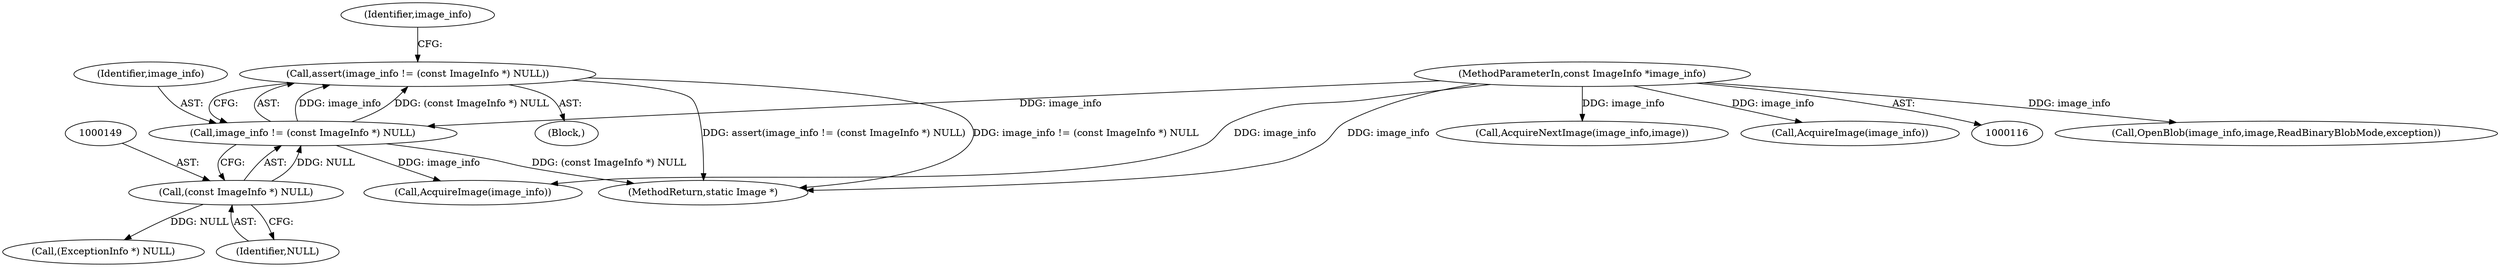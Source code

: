 digraph "0_ImageMagick_f6e9d0d9955e85bdd7540b251cd50d598dacc5e6_20@API" {
"1000145" [label="(Call,assert(image_info != (const ImageInfo *) NULL))"];
"1000146" [label="(Call,image_info != (const ImageInfo *) NULL)"];
"1000117" [label="(MethodParameterIn,const ImageInfo *image_info)"];
"1000148" [label="(Call,(const ImageInfo *) NULL)"];
"1000190" [label="(Call,OpenBlob(image_info,image,ReadBinaryBlobMode,exception))"];
"1000117" [label="(MethodParameterIn,const ImageInfo *image_info)"];
"1001554" [label="(MethodReturn,static Image *)"];
"1000154" [label="(Identifier,image_info)"];
"1000825" [label="(Call,AcquireNextImage(image_info,image))"];
"1000175" [label="(Call,(ExceptionInfo *) NULL)"];
"1000119" [label="(Block,)"];
"1000146" [label="(Call,image_info != (const ImageInfo *) NULL)"];
"1000147" [label="(Identifier,image_info)"];
"1000150" [label="(Identifier,NULL)"];
"1000145" [label="(Call,assert(image_info != (const ImageInfo *) NULL))"];
"1000346" [label="(Call,AcquireImage(image_info))"];
"1000186" [label="(Call,AcquireImage(image_info))"];
"1000148" [label="(Call,(const ImageInfo *) NULL)"];
"1000145" -> "1000119"  [label="AST: "];
"1000145" -> "1000146"  [label="CFG: "];
"1000146" -> "1000145"  [label="AST: "];
"1000154" -> "1000145"  [label="CFG: "];
"1000145" -> "1001554"  [label="DDG: assert(image_info != (const ImageInfo *) NULL)"];
"1000145" -> "1001554"  [label="DDG: image_info != (const ImageInfo *) NULL"];
"1000146" -> "1000145"  [label="DDG: image_info"];
"1000146" -> "1000145"  [label="DDG: (const ImageInfo *) NULL"];
"1000146" -> "1000148"  [label="CFG: "];
"1000147" -> "1000146"  [label="AST: "];
"1000148" -> "1000146"  [label="AST: "];
"1000146" -> "1001554"  [label="DDG: (const ImageInfo *) NULL"];
"1000117" -> "1000146"  [label="DDG: image_info"];
"1000148" -> "1000146"  [label="DDG: NULL"];
"1000146" -> "1000186"  [label="DDG: image_info"];
"1000117" -> "1000116"  [label="AST: "];
"1000117" -> "1001554"  [label="DDG: image_info"];
"1000117" -> "1000186"  [label="DDG: image_info"];
"1000117" -> "1000190"  [label="DDG: image_info"];
"1000117" -> "1000346"  [label="DDG: image_info"];
"1000117" -> "1000825"  [label="DDG: image_info"];
"1000148" -> "1000150"  [label="CFG: "];
"1000149" -> "1000148"  [label="AST: "];
"1000150" -> "1000148"  [label="AST: "];
"1000148" -> "1000175"  [label="DDG: NULL"];
}
